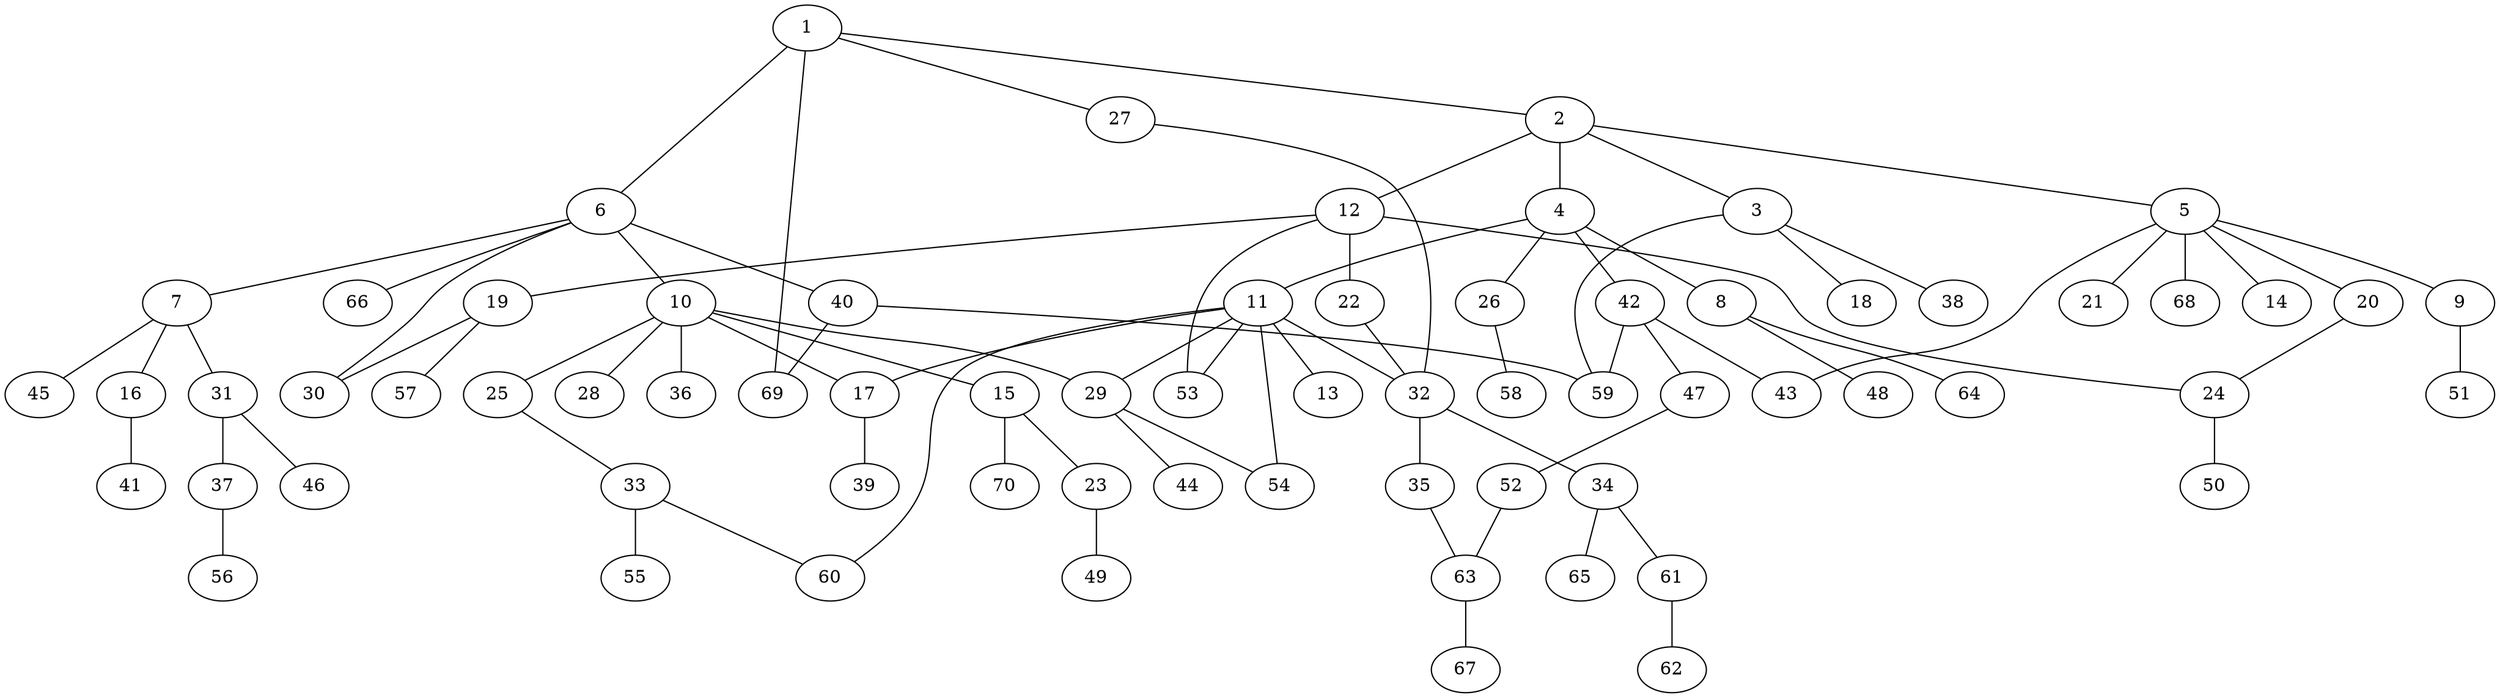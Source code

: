 graph graphname {1--2
1--6
1--27
1--69
2--3
2--4
2--5
2--12
3--18
3--38
3--59
4--8
4--11
4--26
4--42
5--9
5--14
5--20
5--21
5--43
5--68
6--7
6--10
6--30
6--40
6--66
7--16
7--31
7--45
8--48
8--64
9--51
10--15
10--17
10--25
10--28
10--29
10--36
11--13
11--17
11--29
11--32
11--53
11--54
11--60
12--19
12--22
12--24
12--53
15--23
15--70
16--41
17--39
19--30
19--57
20--24
22--32
23--49
24--50
25--33
26--58
27--32
29--44
29--54
31--37
31--46
32--34
32--35
33--55
33--60
34--61
34--65
35--63
37--56
40--59
40--69
42--43
42--47
42--59
47--52
52--63
61--62
63--67
}